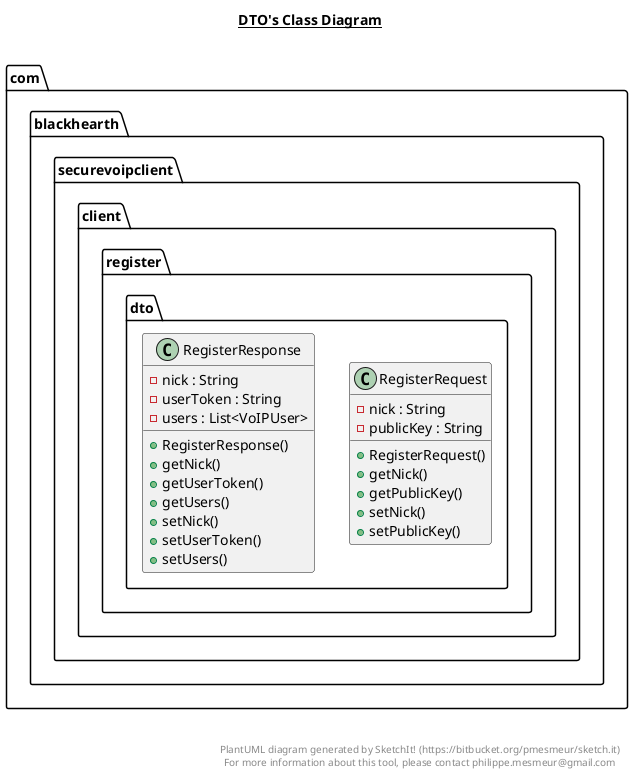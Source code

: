 @startuml

title __DTO's Class Diagram__\n

  namespace com.blackhearth.securevoipclient {
    namespace client {
      namespace register {
        namespace dto {
          class com.blackhearth.securevoipclient.client.register.dto.RegisterRequest {
              - nick : String
              - publicKey : String
              + RegisterRequest()
              + getNick()
              + getPublicKey()
              + setNick()
              + setPublicKey()
          }
        }
      }
    }
  }
  

  namespace com.blackhearth.securevoipclient {
    namespace client {
      namespace register {
        namespace dto {
          class com.blackhearth.securevoipclient.client.register.dto.RegisterResponse {
              - nick : String
              - userToken : String
              - users : List<VoIPUser>
              + RegisterResponse()
              + getNick()
              + getUserToken()
              + getUsers()
              + setNick()
              + setUserToken()
              + setUsers()
          }
        }
      }
    }
  }
  



right footer


PlantUML diagram generated by SketchIt! (https://bitbucket.org/pmesmeur/sketch.it)
For more information about this tool, please contact philippe.mesmeur@gmail.com
endfooter

@enduml
